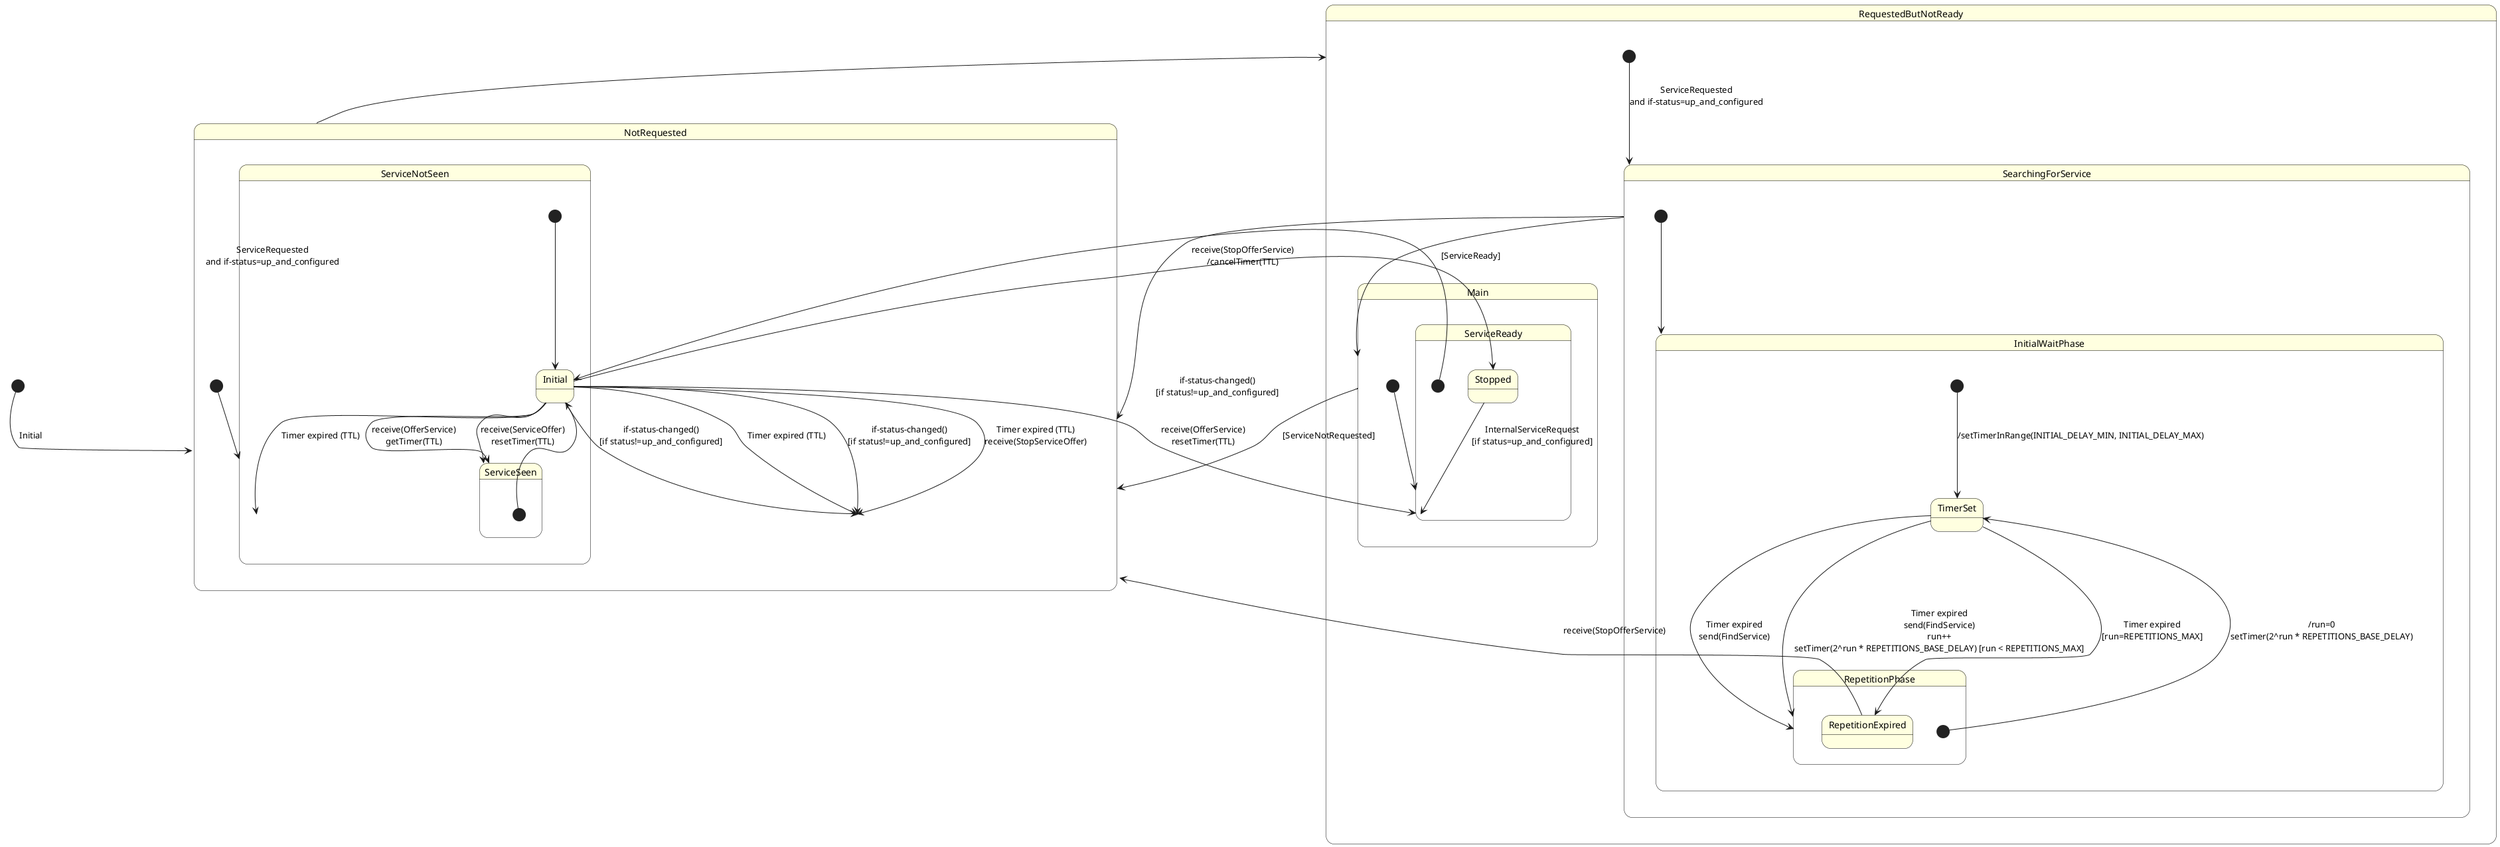 @startuml
skinparam state {
  BackgroundColor LightYellow
  BorderColor Black
}

[*] --> NotRequested : Initial

state NotRequested {
  [*] --> ServiceNotSeen
  
  state ServiceNotSeen {
    [*] --> Initial
    Initial --> ServiceSeen : receive(OfferService)\ngetTimer(TTL)
    Initial --> NotRequested : if-status-changed()\n[if status!=up_and_configured]
    Initial --> NotRequested : Timer expired (TTL)\nreceive(StopServiceOffer)
  }

  state ServiceSeen {
    [*] --> Initial
    Initial --> ServiceSeen : receive(ServiceOffer)\nresetTimer(TTL)
    Initial --> ServiceNotSeen : Timer expired (TTL)
  }
}

state RequestedButNotReady {
  [*] --> SearchingForService : ServiceRequested\nand if-status=up_and_configured

  SearchingForService --> NotRequested : if-status-changed()\n[if status!=up_and_configured]
  SearchingForService --> Main : [ServiceReady]

  state SearchingForService {
    [*] --> InitialWaitPhase
    
    state InitialWaitPhase {
      [*] --> TimerSet : /setTimerInRange(INITIAL_DELAY_MIN, INITIAL_DELAY_MAX)
      TimerSet --> RepetitionPhase : Timer expired\nsend(FindService)
    }
    
    state RepetitionPhase {
      [*] --> TimerSet : /run=0\nsetTimer(2^run * REPETITIONS_BASE_DELAY)
      TimerSet --> RepetitionPhase : Timer expired\nsend(FindService)\nrun++\nsetTimer(2^run * REPETITIONS_BASE_DELAY) [run < REPETITIONS_MAX]
      TimerSet --> RepetitionExpired : Timer expired\n[run=REPETITIONS_MAX]
    }
    
    RepetitionExpired --> NotRequested : receive(StopOfferService)
  }
}

state Main {
  [*] --> ServiceReady

  state ServiceReady {
    [*] --> Initial
    Initial --> Stopped : receive(StopOfferService)\n/cancelTimer(TTL)
    Initial --> ServiceReady : receive(OfferService)\nresetTimer(TTL)
    Initial --> NotRequested : if-status-changed()\n[if status!=up_and_configured]
    Initial --> NotRequested : Timer expired (TTL)
  }
  
  Stopped --> ServiceReady : InternalServiceRequest\n[if status=up_and_configured]
}

NotRequested --> RequestedButNotReady : ServiceRequested\nand if-status=up_and_configured
Main --> NotRequested : [ServiceNotRequested]

@enduml
